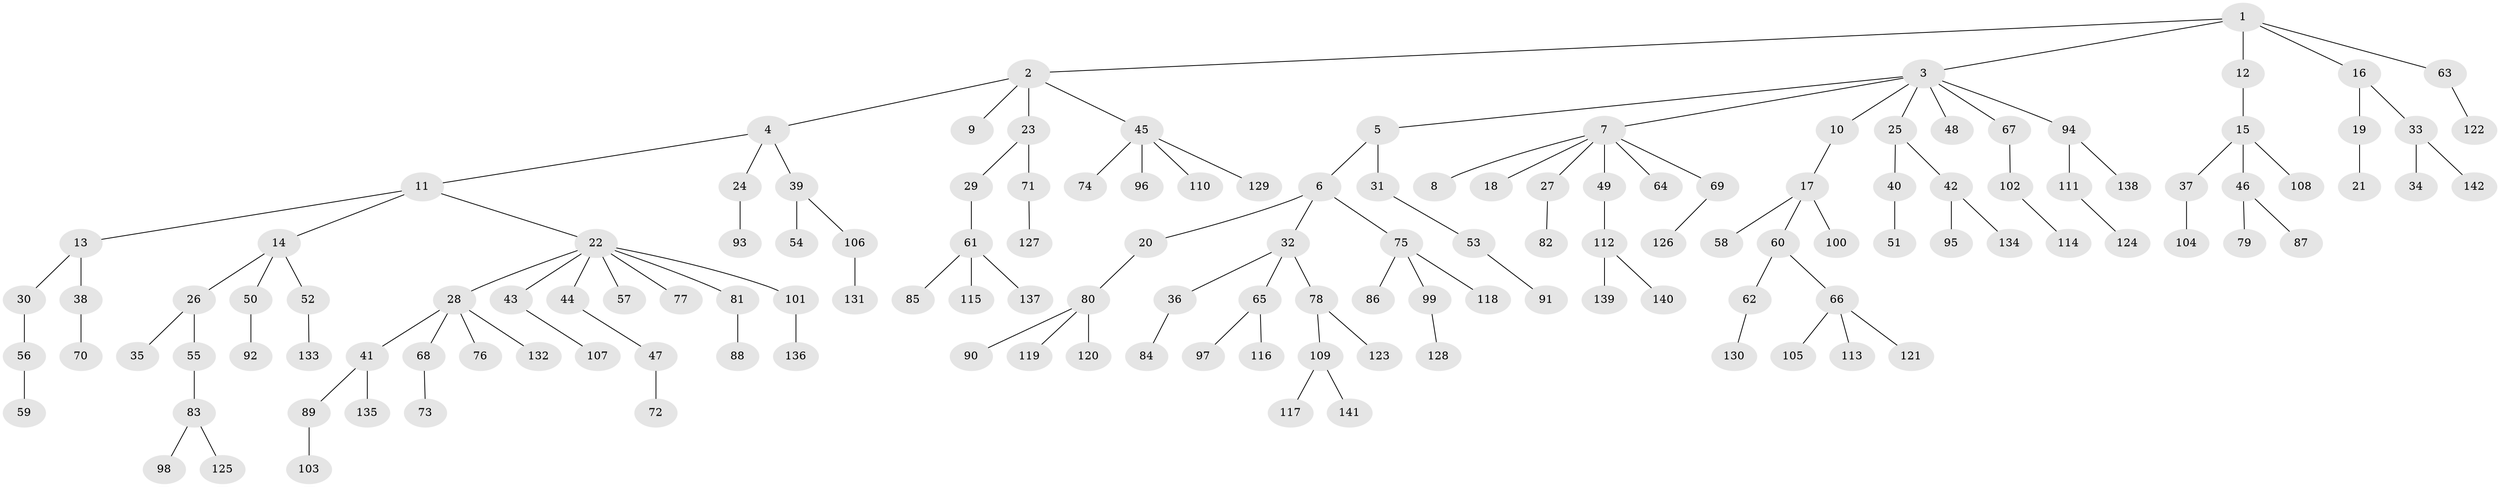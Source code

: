 // coarse degree distribution, {2: 0.22807017543859648, 8: 0.017543859649122806, 1: 0.5789473684210527, 4: 0.017543859649122806, 3: 0.05263157894736842, 5: 0.07017543859649122, 6: 0.03508771929824561}
// Generated by graph-tools (version 1.1) at 2025/37/03/04/25 23:37:29]
// undirected, 142 vertices, 141 edges
graph export_dot {
  node [color=gray90,style=filled];
  1;
  2;
  3;
  4;
  5;
  6;
  7;
  8;
  9;
  10;
  11;
  12;
  13;
  14;
  15;
  16;
  17;
  18;
  19;
  20;
  21;
  22;
  23;
  24;
  25;
  26;
  27;
  28;
  29;
  30;
  31;
  32;
  33;
  34;
  35;
  36;
  37;
  38;
  39;
  40;
  41;
  42;
  43;
  44;
  45;
  46;
  47;
  48;
  49;
  50;
  51;
  52;
  53;
  54;
  55;
  56;
  57;
  58;
  59;
  60;
  61;
  62;
  63;
  64;
  65;
  66;
  67;
  68;
  69;
  70;
  71;
  72;
  73;
  74;
  75;
  76;
  77;
  78;
  79;
  80;
  81;
  82;
  83;
  84;
  85;
  86;
  87;
  88;
  89;
  90;
  91;
  92;
  93;
  94;
  95;
  96;
  97;
  98;
  99;
  100;
  101;
  102;
  103;
  104;
  105;
  106;
  107;
  108;
  109;
  110;
  111;
  112;
  113;
  114;
  115;
  116;
  117;
  118;
  119;
  120;
  121;
  122;
  123;
  124;
  125;
  126;
  127;
  128;
  129;
  130;
  131;
  132;
  133;
  134;
  135;
  136;
  137;
  138;
  139;
  140;
  141;
  142;
  1 -- 2;
  1 -- 3;
  1 -- 12;
  1 -- 16;
  1 -- 63;
  2 -- 4;
  2 -- 9;
  2 -- 23;
  2 -- 45;
  3 -- 5;
  3 -- 7;
  3 -- 10;
  3 -- 25;
  3 -- 48;
  3 -- 67;
  3 -- 94;
  4 -- 11;
  4 -- 24;
  4 -- 39;
  5 -- 6;
  5 -- 31;
  6 -- 20;
  6 -- 32;
  6 -- 75;
  7 -- 8;
  7 -- 18;
  7 -- 27;
  7 -- 49;
  7 -- 64;
  7 -- 69;
  10 -- 17;
  11 -- 13;
  11 -- 14;
  11 -- 22;
  12 -- 15;
  13 -- 30;
  13 -- 38;
  14 -- 26;
  14 -- 50;
  14 -- 52;
  15 -- 37;
  15 -- 46;
  15 -- 108;
  16 -- 19;
  16 -- 33;
  17 -- 58;
  17 -- 60;
  17 -- 100;
  19 -- 21;
  20 -- 80;
  22 -- 28;
  22 -- 43;
  22 -- 44;
  22 -- 57;
  22 -- 77;
  22 -- 81;
  22 -- 101;
  23 -- 29;
  23 -- 71;
  24 -- 93;
  25 -- 40;
  25 -- 42;
  26 -- 35;
  26 -- 55;
  27 -- 82;
  28 -- 41;
  28 -- 68;
  28 -- 76;
  28 -- 132;
  29 -- 61;
  30 -- 56;
  31 -- 53;
  32 -- 36;
  32 -- 65;
  32 -- 78;
  33 -- 34;
  33 -- 142;
  36 -- 84;
  37 -- 104;
  38 -- 70;
  39 -- 54;
  39 -- 106;
  40 -- 51;
  41 -- 89;
  41 -- 135;
  42 -- 95;
  42 -- 134;
  43 -- 107;
  44 -- 47;
  45 -- 74;
  45 -- 96;
  45 -- 110;
  45 -- 129;
  46 -- 79;
  46 -- 87;
  47 -- 72;
  49 -- 112;
  50 -- 92;
  52 -- 133;
  53 -- 91;
  55 -- 83;
  56 -- 59;
  60 -- 62;
  60 -- 66;
  61 -- 85;
  61 -- 115;
  61 -- 137;
  62 -- 130;
  63 -- 122;
  65 -- 97;
  65 -- 116;
  66 -- 105;
  66 -- 113;
  66 -- 121;
  67 -- 102;
  68 -- 73;
  69 -- 126;
  71 -- 127;
  75 -- 86;
  75 -- 99;
  75 -- 118;
  78 -- 109;
  78 -- 123;
  80 -- 90;
  80 -- 119;
  80 -- 120;
  81 -- 88;
  83 -- 98;
  83 -- 125;
  89 -- 103;
  94 -- 111;
  94 -- 138;
  99 -- 128;
  101 -- 136;
  102 -- 114;
  106 -- 131;
  109 -- 117;
  109 -- 141;
  111 -- 124;
  112 -- 139;
  112 -- 140;
}
